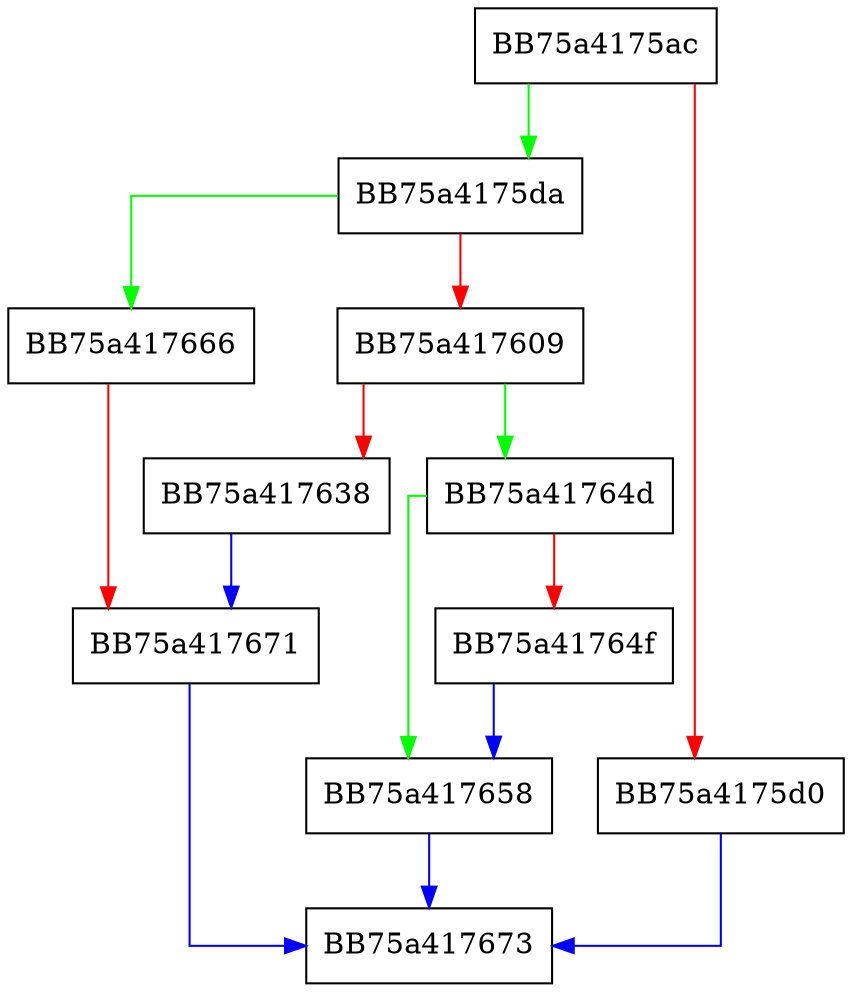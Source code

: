 digraph GetDosFileName {
  node [shape="box"];
  graph [splines=ortho];
  BB75a4175ac -> BB75a4175da [color="green"];
  BB75a4175ac -> BB75a4175d0 [color="red"];
  BB75a4175d0 -> BB75a417673 [color="blue"];
  BB75a4175da -> BB75a417666 [color="green"];
  BB75a4175da -> BB75a417609 [color="red"];
  BB75a417609 -> BB75a41764d [color="green"];
  BB75a417609 -> BB75a417638 [color="red"];
  BB75a417638 -> BB75a417671 [color="blue"];
  BB75a41764d -> BB75a417658 [color="green"];
  BB75a41764d -> BB75a41764f [color="red"];
  BB75a41764f -> BB75a417658 [color="blue"];
  BB75a417658 -> BB75a417673 [color="blue"];
  BB75a417666 -> BB75a417671 [color="red"];
  BB75a417671 -> BB75a417673 [color="blue"];
}